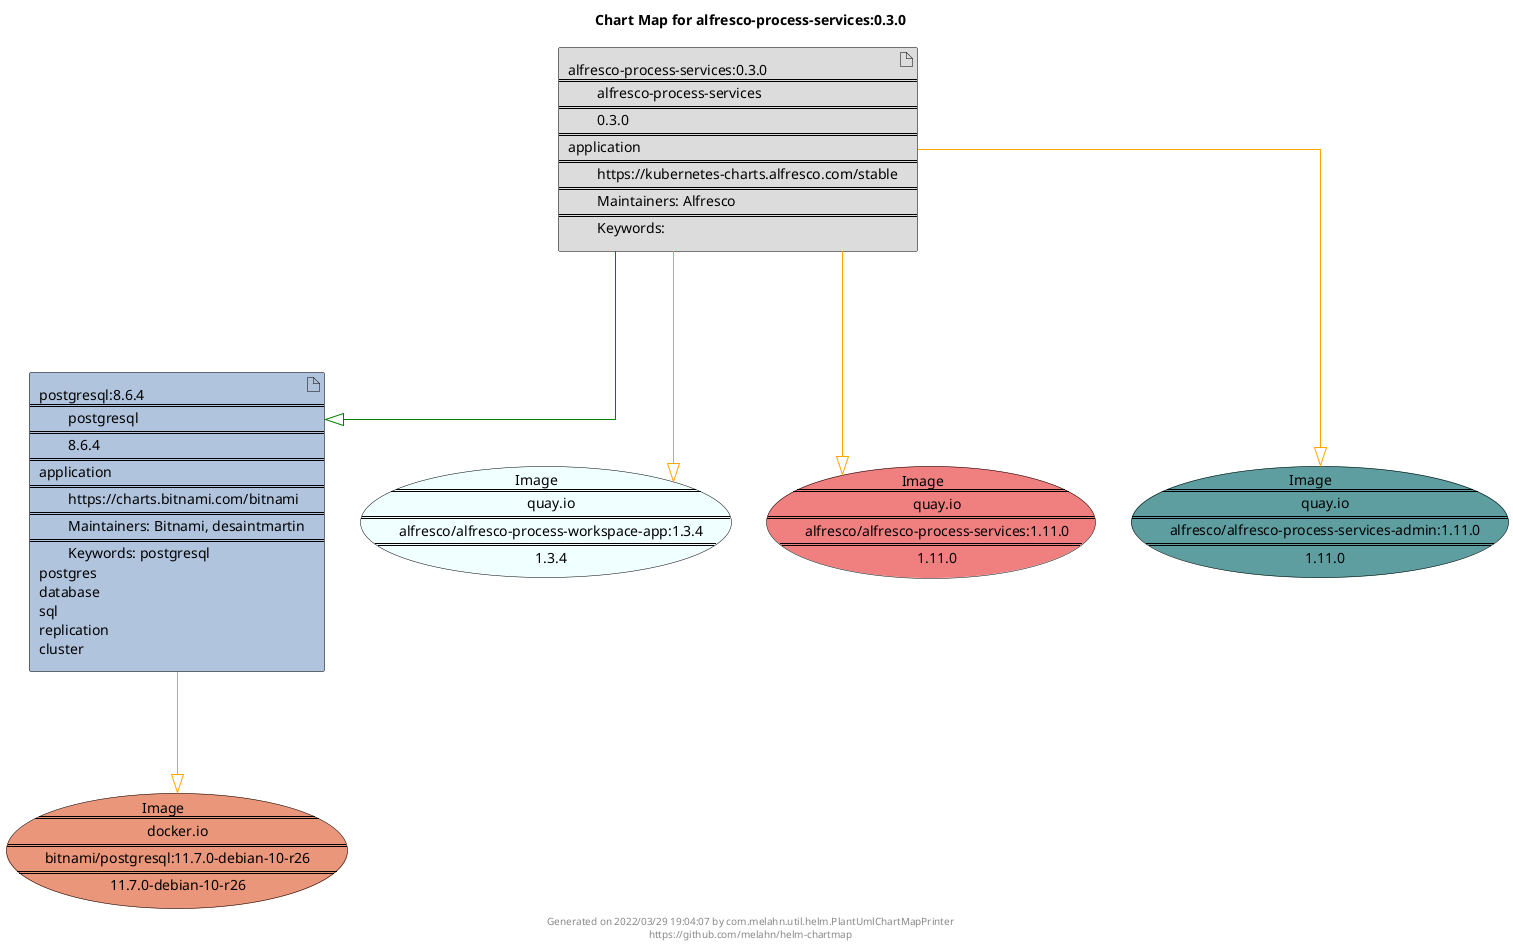 @startuml
skinparam linetype ortho
skinparam backgroundColor white
skinparam usecaseBorderColor black
skinparam usecaseArrowColor LightSlateGray
skinparam artifactBorderColor black
skinparam artifactArrowColor LightSlateGray

title Chart Map for alfresco-process-services:0.3.0

'There are 2 referenced Helm Charts
artifact "alfresco-process-services:0.3.0\n====\n\talfresco-process-services\n====\n\t0.3.0\n====\napplication\n====\n\thttps://kubernetes-charts.alfresco.com/stable\n====\n\tMaintainers: Alfresco\n====\n\tKeywords: " as alfresco_process_services_0_3_0 #Gainsboro
artifact "postgresql:8.6.4\n====\n\tpostgresql\n====\n\t8.6.4\n====\napplication\n====\n\thttps://charts.bitnami.com/bitnami\n====\n\tMaintainers: Bitnami, desaintmartin\n====\n\tKeywords: postgresql\npostgres\ndatabase\nsql\nreplication\ncluster" as postgresql_8_6_4 #LightSteelBlue

'There are 4 referenced Docker Images
usecase "Image\n====\n\tquay.io\n====\n\talfresco/alfresco-process-workspace-app:1.3.4\n====\n\t1.3.4" as quay_io_alfresco_alfresco_process_workspace_app_1_3_4 #Azure
usecase "Image\n====\n\tquay.io\n====\n\talfresco/alfresco-process-services:1.11.0\n====\n\t1.11.0" as quay_io_alfresco_alfresco_process_services_1_11_0 #LightCoral
usecase "Image\n====\n\tquay.io\n====\n\talfresco/alfresco-process-services-admin:1.11.0\n====\n\t1.11.0" as quay_io_alfresco_alfresco_process_services_admin_1_11_0 #CadetBlue
usecase "Image\n====\n\tdocker.io\n====\n\tbitnami/postgresql:11.7.0-debian-10-r26\n====\n\t11.7.0-debian-10-r26" as docker_io_bitnami_postgresql_11_7_0_debian_10_r26 #DarkSalmon

'Chart Dependencies
alfresco_process_services_0_3_0--[#green]-|>postgresql_8_6_4
alfresco_process_services_0_3_0--[#orange]-|>quay_io_alfresco_alfresco_process_services_admin_1_11_0
alfresco_process_services_0_3_0--[#orange]-|>quay_io_alfresco_alfresco_process_workspace_app_1_3_4
alfresco_process_services_0_3_0--[#orange]-|>quay_io_alfresco_alfresco_process_services_1_11_0
postgresql_8_6_4--[#orange]-|>docker_io_bitnami_postgresql_11_7_0_debian_10_r26

center footer Generated on 2022/03/29 19:04:07 by com.melahn.util.helm.PlantUmlChartMapPrinter\nhttps://github.com/melahn/helm-chartmap
@enduml
